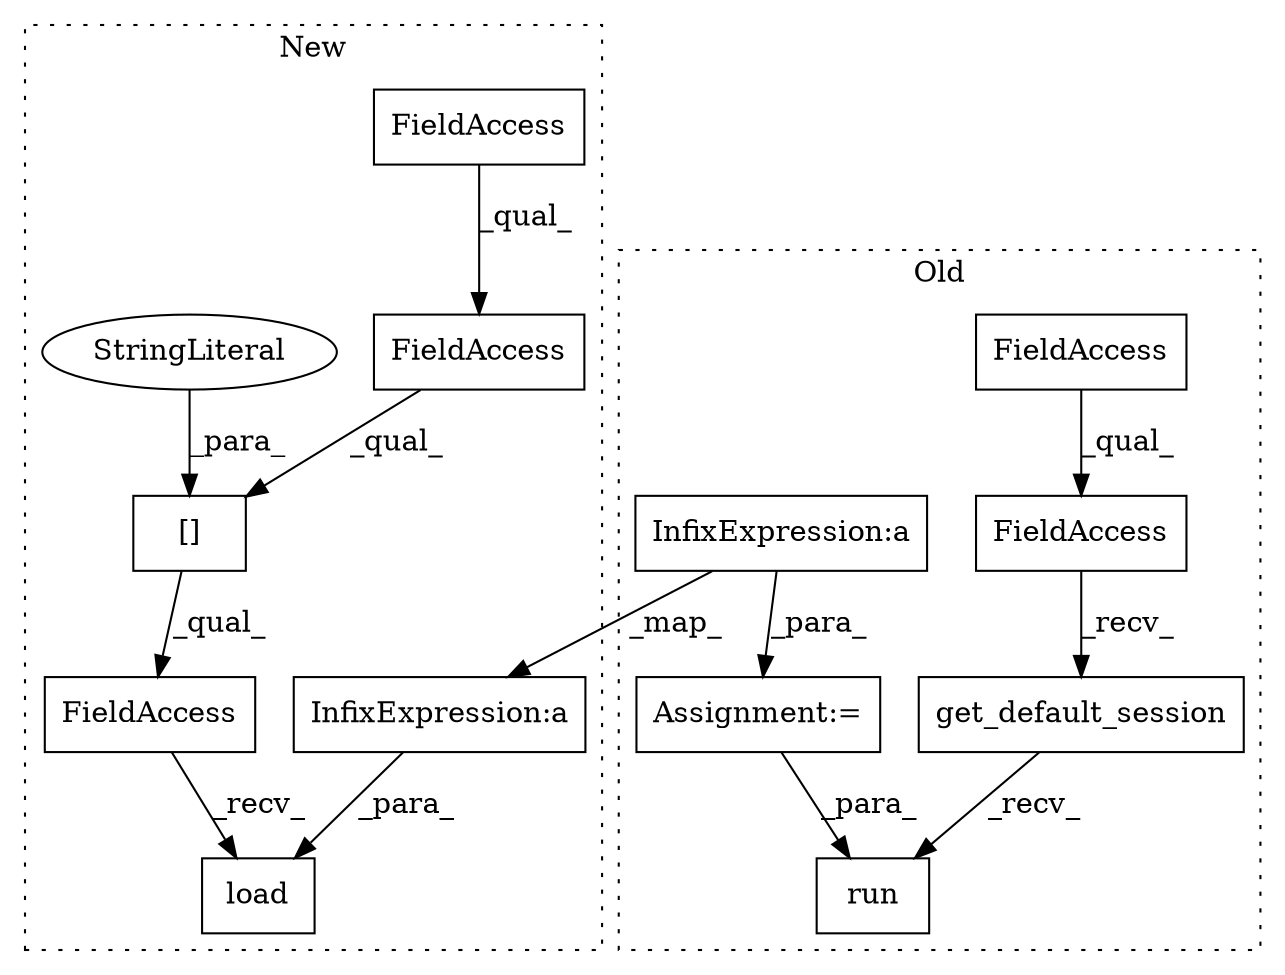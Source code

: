 digraph G {
subgraph cluster0 {
1 [label="get_default_session" a="32" s="3872" l="21" shape="box"];
5 [label="FieldAccess" a="22" s="3851" l="20" shape="box"];
6 [label="FieldAccess" a="22" s="3851" l="17" shape="box"];
9 [label="run" a="32" s="3894,4021" l="4,1" shape="box"];
11 [label="Assignment:=" a="7" s="3811" l="1" shape="box"];
13 [label="InfixExpression:a" a="27" s="3833" l="3" shape="box"];
label = "Old";
style="dotted";
}
subgraph cluster1 {
2 [label="load" a="32" s="3921,3955" l="5,1" shape="box"];
3 [label="FieldAccess" a="22" s="3884" l="36" shape="box"];
4 [label="[]" a="2" s="3884,3913" l="20,1" shape="box"];
7 [label="FieldAccess" a="22" s="3884" l="19" shape="box"];
8 [label="FieldAccess" a="22" s="3884" l="10" shape="box"];
10 [label="StringLiteral" a="45" s="3904" l="9" shape="ellipse"];
12 [label="InfixExpression:a" a="27" s="3946" l="3" shape="box"];
label = "New";
style="dotted";
}
1 -> 9 [label="_recv_"];
3 -> 2 [label="_recv_"];
4 -> 3 [label="_qual_"];
5 -> 1 [label="_recv_"];
6 -> 5 [label="_qual_"];
7 -> 4 [label="_qual_"];
8 -> 7 [label="_qual_"];
10 -> 4 [label="_para_"];
11 -> 9 [label="_para_"];
12 -> 2 [label="_para_"];
13 -> 11 [label="_para_"];
13 -> 12 [label="_map_"];
}